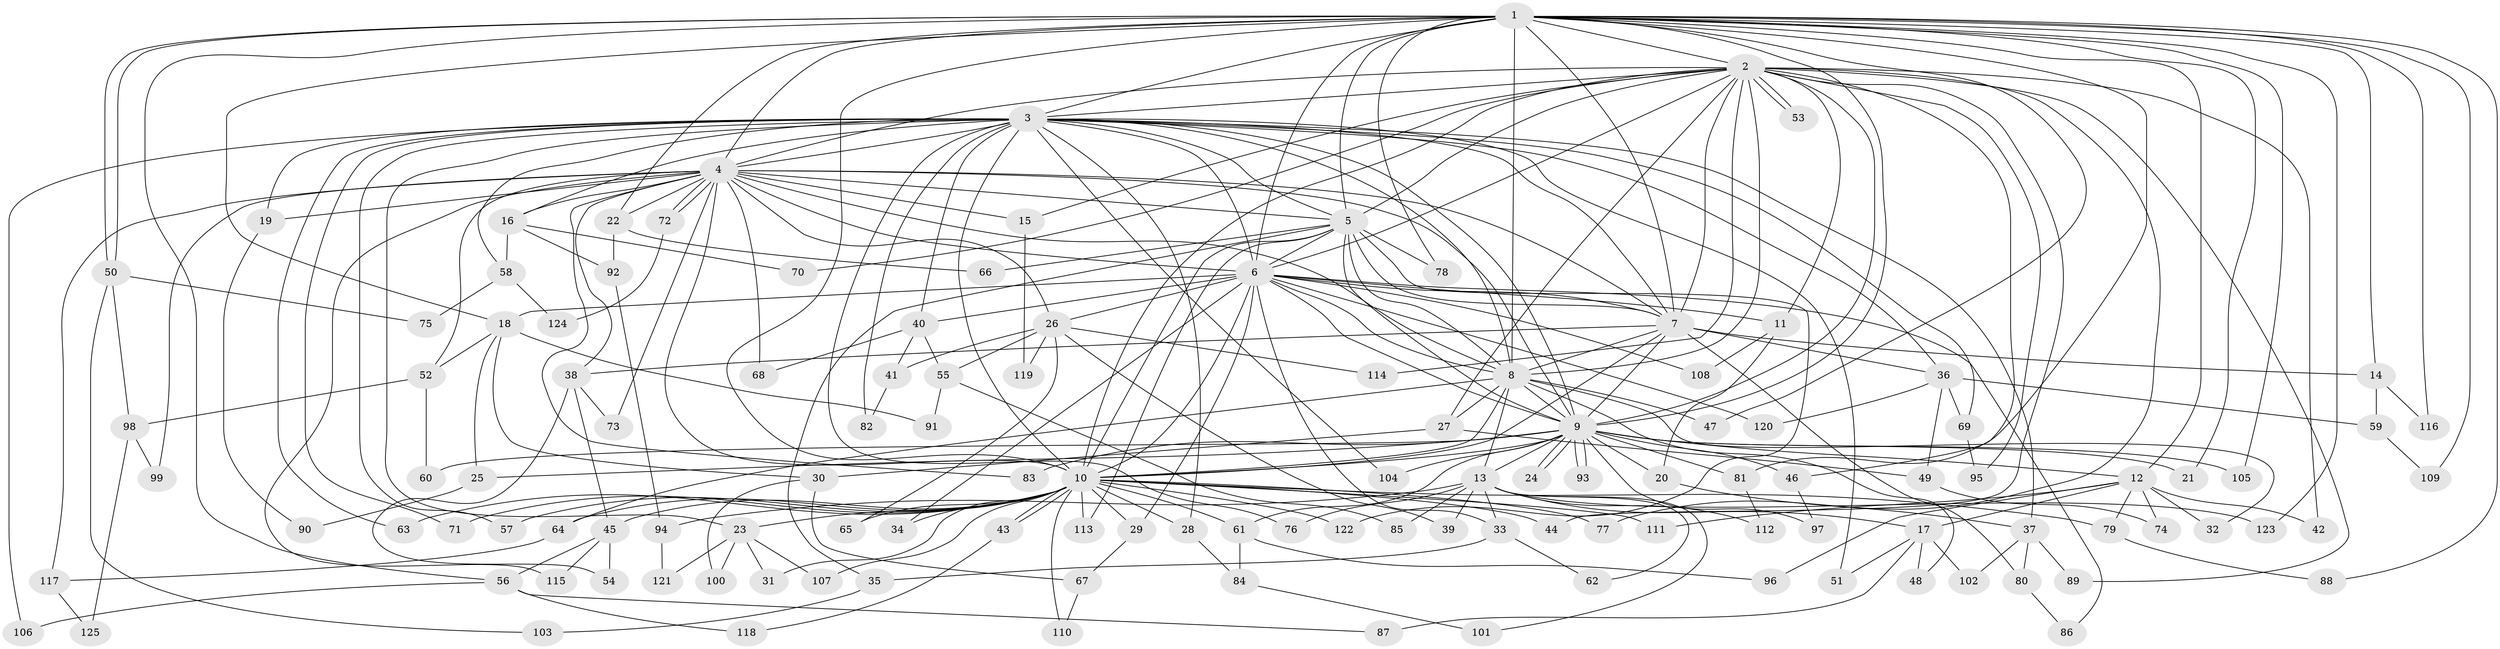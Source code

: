 // Generated by graph-tools (version 1.1) at 2025/01/03/09/25 03:01:18]
// undirected, 125 vertices, 275 edges
graph export_dot {
graph [start="1"]
  node [color=gray90,style=filled];
  1;
  2;
  3;
  4;
  5;
  6;
  7;
  8;
  9;
  10;
  11;
  12;
  13;
  14;
  15;
  16;
  17;
  18;
  19;
  20;
  21;
  22;
  23;
  24;
  25;
  26;
  27;
  28;
  29;
  30;
  31;
  32;
  33;
  34;
  35;
  36;
  37;
  38;
  39;
  40;
  41;
  42;
  43;
  44;
  45;
  46;
  47;
  48;
  49;
  50;
  51;
  52;
  53;
  54;
  55;
  56;
  57;
  58;
  59;
  60;
  61;
  62;
  63;
  64;
  65;
  66;
  67;
  68;
  69;
  70;
  71;
  72;
  73;
  74;
  75;
  76;
  77;
  78;
  79;
  80;
  81;
  82;
  83;
  84;
  85;
  86;
  87;
  88;
  89;
  90;
  91;
  92;
  93;
  94;
  95;
  96;
  97;
  98;
  99;
  100;
  101;
  102;
  103;
  104;
  105;
  106;
  107;
  108;
  109;
  110;
  111;
  112;
  113;
  114;
  115;
  116;
  117;
  118;
  119;
  120;
  121;
  122;
  123;
  124;
  125;
  1 -- 2;
  1 -- 3;
  1 -- 4;
  1 -- 5;
  1 -- 6;
  1 -- 7;
  1 -- 8;
  1 -- 9;
  1 -- 10;
  1 -- 12;
  1 -- 14;
  1 -- 18;
  1 -- 21;
  1 -- 22;
  1 -- 47;
  1 -- 50;
  1 -- 50;
  1 -- 56;
  1 -- 78;
  1 -- 81;
  1 -- 88;
  1 -- 105;
  1 -- 109;
  1 -- 116;
  1 -- 123;
  2 -- 3;
  2 -- 4;
  2 -- 5;
  2 -- 6;
  2 -- 7;
  2 -- 8;
  2 -- 9;
  2 -- 10;
  2 -- 11;
  2 -- 15;
  2 -- 27;
  2 -- 42;
  2 -- 44;
  2 -- 46;
  2 -- 53;
  2 -- 53;
  2 -- 70;
  2 -- 77;
  2 -- 89;
  2 -- 95;
  2 -- 114;
  3 -- 4;
  3 -- 5;
  3 -- 6;
  3 -- 7;
  3 -- 8;
  3 -- 9;
  3 -- 10;
  3 -- 16;
  3 -- 19;
  3 -- 23;
  3 -- 28;
  3 -- 36;
  3 -- 37;
  3 -- 40;
  3 -- 51;
  3 -- 57;
  3 -- 58;
  3 -- 63;
  3 -- 69;
  3 -- 71;
  3 -- 76;
  3 -- 82;
  3 -- 104;
  3 -- 106;
  4 -- 5;
  4 -- 6;
  4 -- 7;
  4 -- 8;
  4 -- 9;
  4 -- 10;
  4 -- 15;
  4 -- 16;
  4 -- 19;
  4 -- 22;
  4 -- 26;
  4 -- 38;
  4 -- 52;
  4 -- 68;
  4 -- 72;
  4 -- 72;
  4 -- 73;
  4 -- 83;
  4 -- 99;
  4 -- 115;
  4 -- 117;
  5 -- 6;
  5 -- 7;
  5 -- 8;
  5 -- 9;
  5 -- 10;
  5 -- 35;
  5 -- 66;
  5 -- 78;
  5 -- 113;
  5 -- 122;
  6 -- 7;
  6 -- 8;
  6 -- 9;
  6 -- 10;
  6 -- 11;
  6 -- 18;
  6 -- 26;
  6 -- 29;
  6 -- 33;
  6 -- 34;
  6 -- 40;
  6 -- 86;
  6 -- 108;
  6 -- 120;
  7 -- 8;
  7 -- 9;
  7 -- 10;
  7 -- 14;
  7 -- 36;
  7 -- 38;
  7 -- 80;
  8 -- 9;
  8 -- 10;
  8 -- 13;
  8 -- 27;
  8 -- 32;
  8 -- 47;
  8 -- 48;
  8 -- 64;
  9 -- 10;
  9 -- 12;
  9 -- 13;
  9 -- 20;
  9 -- 21;
  9 -- 24;
  9 -- 24;
  9 -- 25;
  9 -- 46;
  9 -- 60;
  9 -- 61;
  9 -- 81;
  9 -- 83;
  9 -- 93;
  9 -- 93;
  9 -- 97;
  9 -- 104;
  9 -- 105;
  10 -- 23;
  10 -- 28;
  10 -- 29;
  10 -- 31;
  10 -- 34;
  10 -- 43;
  10 -- 43;
  10 -- 44;
  10 -- 45;
  10 -- 57;
  10 -- 61;
  10 -- 63;
  10 -- 64;
  10 -- 65;
  10 -- 71;
  10 -- 77;
  10 -- 79;
  10 -- 107;
  10 -- 110;
  10 -- 111;
  10 -- 113;
  10 -- 122;
  11 -- 20;
  11 -- 108;
  12 -- 17;
  12 -- 32;
  12 -- 42;
  12 -- 74;
  12 -- 79;
  12 -- 96;
  12 -- 111;
  13 -- 17;
  13 -- 33;
  13 -- 39;
  13 -- 62;
  13 -- 76;
  13 -- 85;
  13 -- 94;
  13 -- 101;
  13 -- 112;
  13 -- 123;
  14 -- 59;
  14 -- 116;
  15 -- 119;
  16 -- 58;
  16 -- 70;
  16 -- 92;
  17 -- 48;
  17 -- 51;
  17 -- 87;
  17 -- 102;
  18 -- 25;
  18 -- 30;
  18 -- 52;
  18 -- 91;
  19 -- 90;
  20 -- 37;
  22 -- 66;
  22 -- 92;
  23 -- 31;
  23 -- 100;
  23 -- 107;
  23 -- 121;
  25 -- 90;
  26 -- 39;
  26 -- 41;
  26 -- 55;
  26 -- 65;
  26 -- 114;
  26 -- 119;
  27 -- 30;
  27 -- 49;
  28 -- 84;
  29 -- 67;
  30 -- 67;
  30 -- 100;
  33 -- 35;
  33 -- 62;
  35 -- 103;
  36 -- 49;
  36 -- 59;
  36 -- 69;
  36 -- 120;
  37 -- 80;
  37 -- 89;
  37 -- 102;
  38 -- 45;
  38 -- 54;
  38 -- 73;
  40 -- 41;
  40 -- 55;
  40 -- 68;
  41 -- 82;
  43 -- 118;
  45 -- 54;
  45 -- 56;
  45 -- 115;
  46 -- 97;
  49 -- 74;
  50 -- 75;
  50 -- 98;
  50 -- 103;
  52 -- 60;
  52 -- 98;
  55 -- 85;
  55 -- 91;
  56 -- 87;
  56 -- 106;
  56 -- 118;
  58 -- 75;
  58 -- 124;
  59 -- 109;
  61 -- 84;
  61 -- 96;
  64 -- 117;
  67 -- 110;
  69 -- 95;
  72 -- 124;
  79 -- 88;
  80 -- 86;
  81 -- 112;
  84 -- 101;
  92 -- 94;
  94 -- 121;
  98 -- 99;
  98 -- 125;
  117 -- 125;
}
